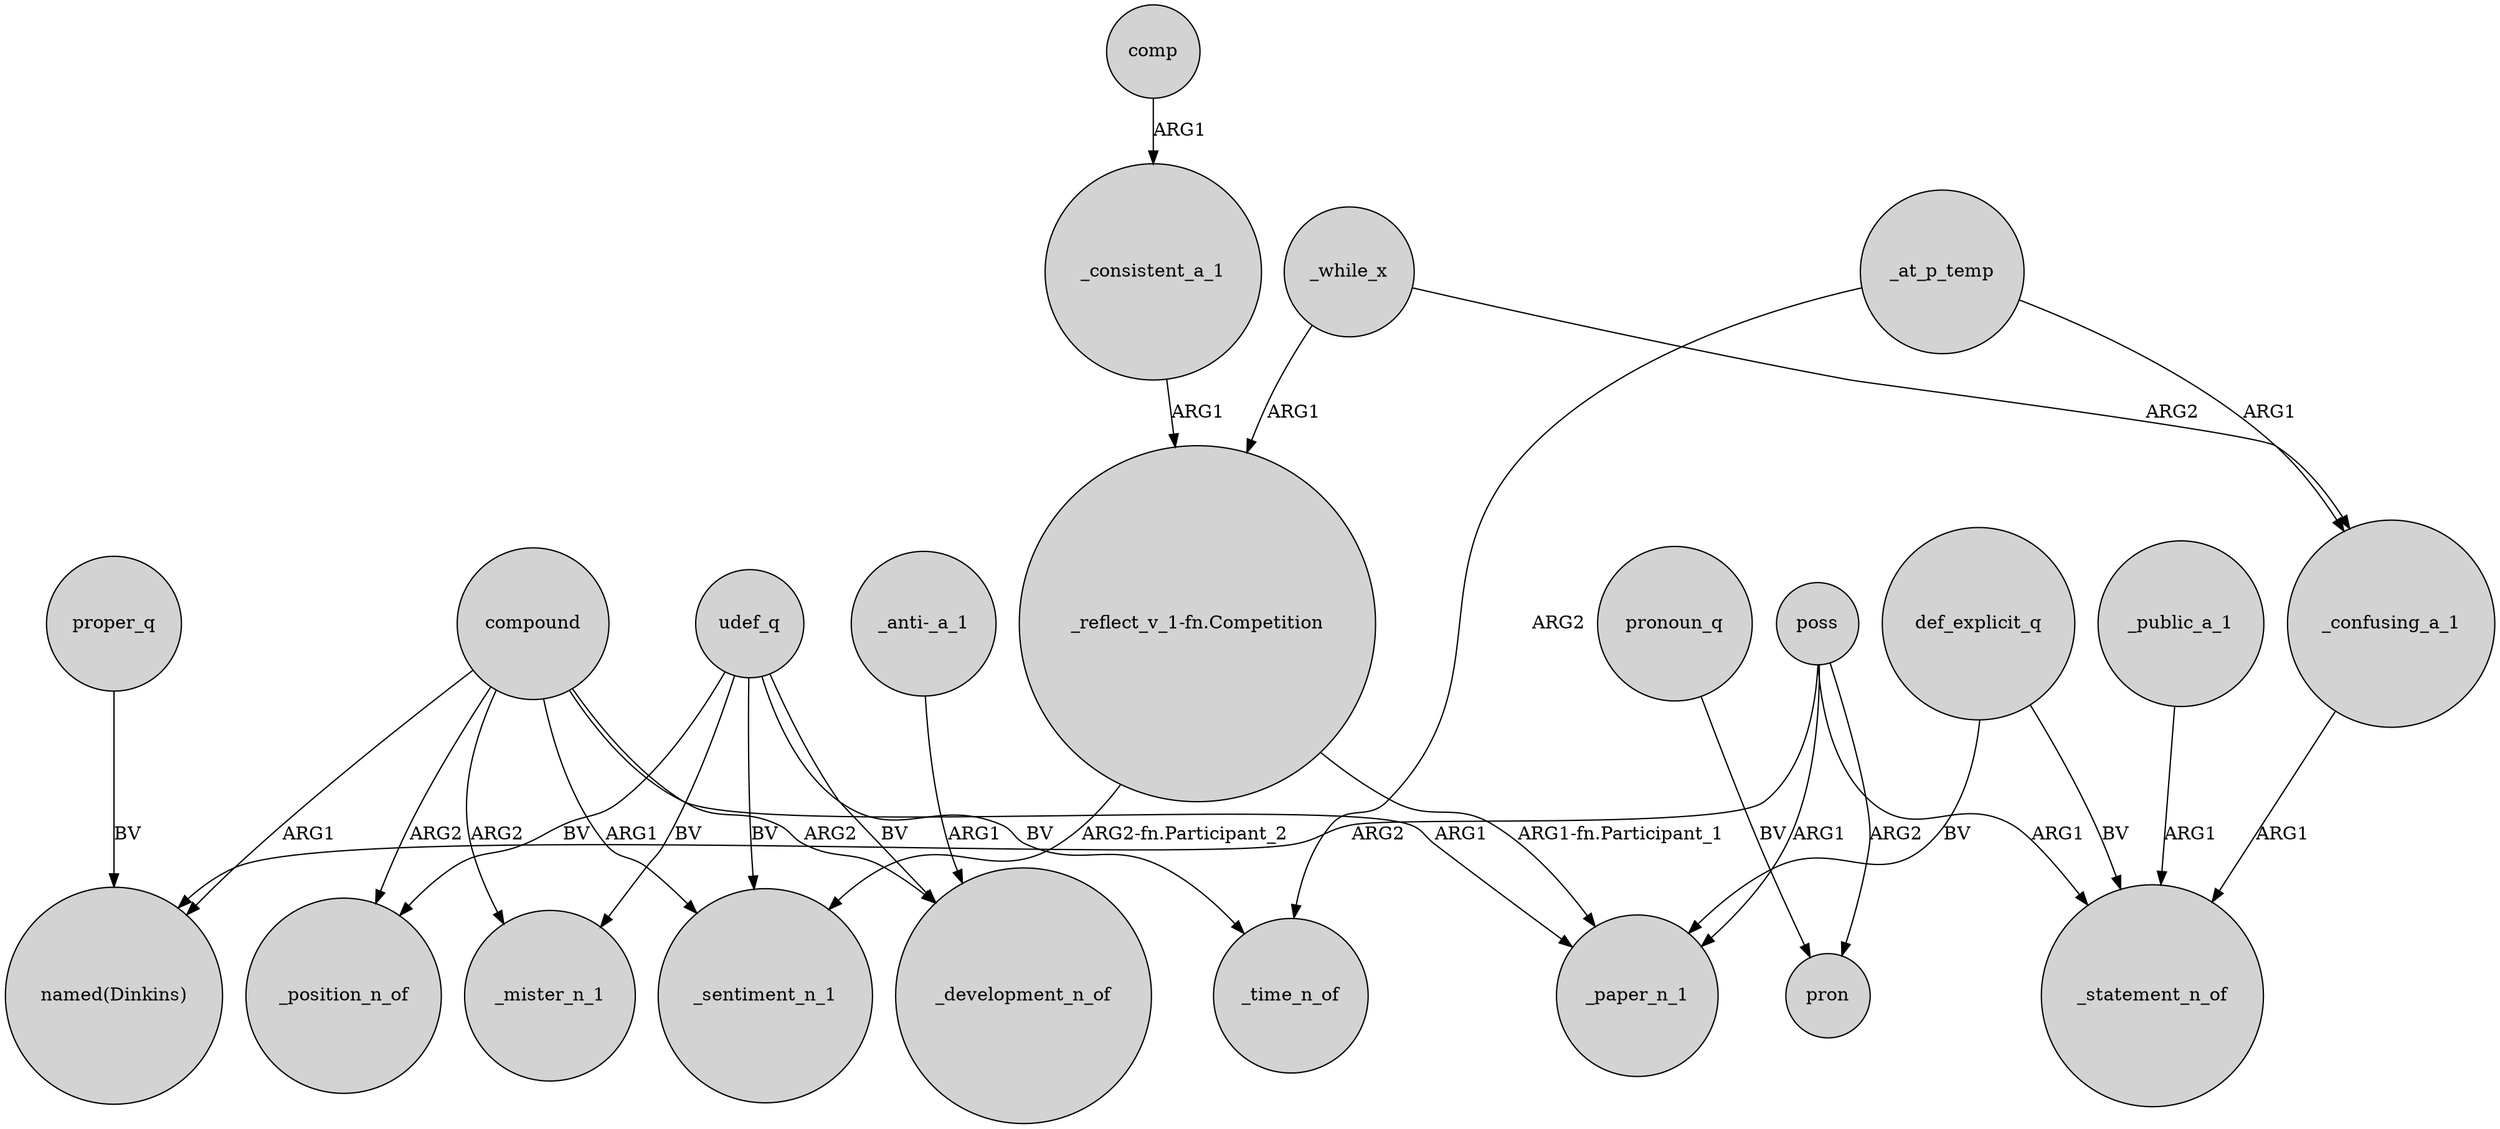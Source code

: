 digraph {
	node [shape=circle style=filled]
	_consistent_a_1 -> "_reflect_v_1-fn.Competition" [label=ARG1]
	poss -> _paper_n_1 [label=ARG1]
	compound -> _mister_n_1 [label=ARG2]
	compound -> _sentiment_n_1 [label=ARG1]
	udef_q -> _time_n_of [label=BV]
	proper_q -> "named(Dinkins)" [label=BV]
	"_anti-_a_1" -> _development_n_of [label=ARG1]
	poss -> "named(Dinkins)" [label=ARG2]
	udef_q -> _sentiment_n_1 [label=BV]
	compound -> _paper_n_1 [label=ARG1]
	compound -> _position_n_of [label=ARG2]
	def_explicit_q -> _paper_n_1 [label=BV]
	udef_q -> _mister_n_1 [label=BV]
	comp -> _consistent_a_1 [label=ARG1]
	pronoun_q -> pron [label=BV]
	poss -> pron [label=ARG2]
	compound -> "named(Dinkins)" [label=ARG1]
	_at_p_temp -> _confusing_a_1 [label=ARG1]
	udef_q -> _development_n_of [label=BV]
	_at_p_temp -> _time_n_of [label=ARG2]
	"_reflect_v_1-fn.Competition" -> _paper_n_1 [label="ARG1-fn.Participant_1"]
	poss -> _statement_n_of [label=ARG1]
	_while_x -> _confusing_a_1 [label=ARG2]
	_public_a_1 -> _statement_n_of [label=ARG1]
	compound -> _development_n_of [label=ARG2]
	def_explicit_q -> _statement_n_of [label=BV]
	_confusing_a_1 -> _statement_n_of [label=ARG1]
	"_reflect_v_1-fn.Competition" -> _sentiment_n_1 [label="ARG2-fn.Participant_2"]
	_while_x -> "_reflect_v_1-fn.Competition" [label=ARG1]
	udef_q -> _position_n_of [label=BV]
}
